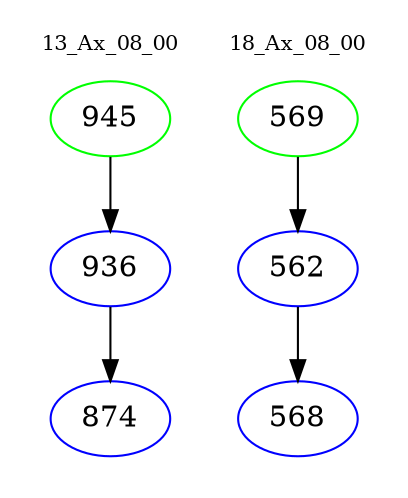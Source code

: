 digraph{
subgraph cluster_0 {
color = white
label = "13_Ax_08_00";
fontsize=10;
T0_945 [label="945", color="green"]
T0_945 -> T0_936 [color="black"]
T0_936 [label="936", color="blue"]
T0_936 -> T0_874 [color="black"]
T0_874 [label="874", color="blue"]
}
subgraph cluster_1 {
color = white
label = "18_Ax_08_00";
fontsize=10;
T1_569 [label="569", color="green"]
T1_569 -> T1_562 [color="black"]
T1_562 [label="562", color="blue"]
T1_562 -> T1_568 [color="black"]
T1_568 [label="568", color="blue"]
}
}
